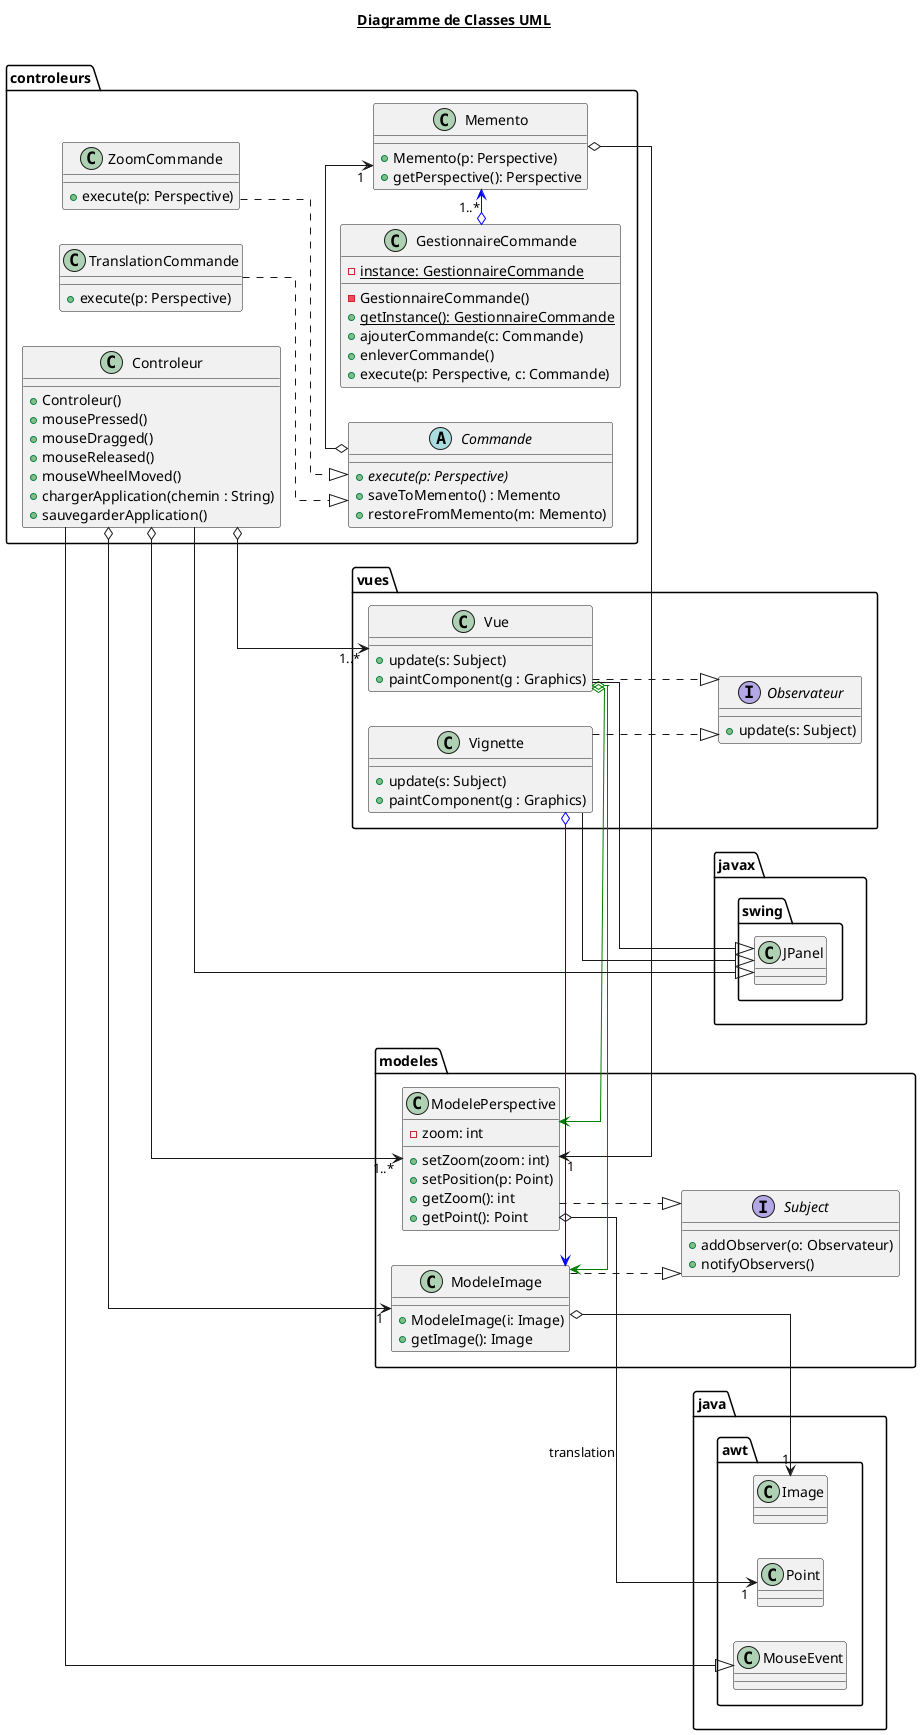 @startuml
left to right direction

skinparam linetype ortho
title __Diagramme de Classes UML__\n


  namespace modeles {
    class modeles.ModeleImage {
      +ModeleImage(i: Image)
      +getImage(): Image
    }
  }

  namespace modeles {
      class modeles.ModelePerspective {
          - zoom: int
          +setZoom(zoom: int)
          +setPosition(p: Point)
          +getZoom(): int
          +getPoint(): Point

      }
    }

namespace modeles {
    interface modeles.Subject {
      + addObserver(o: Observateur)
      + notifyObservers()
    }
}



namespace java.awt {
  class java.awt.Image {}
  class java.awt.Point{}
  class MouseEvent {}
}

modeles.ModeleImage ..|> modeles.Subject
modeles.ModelePerspective ..|> modeles.Subject
modeles.ModeleImage o--> "1" java.awt.Image
modeles.ModelePerspective o-[norank]-> "1" java.awt.Point :  "translation"



namespace vues {
  class vues.Vignette {
        + update(s: Subject)
        + paintComponent(g : Graphics)
  }
}

namespace vues {
  class vues.Vue {
        + update(s: Subject)
        + paintComponent(g : Graphics)
  }
}


namespace vues {
    interface Observateur {
      + update(s: Subject)
    }
}

namespace javax.swing {
  class JPanel {}
}



vues.Vue o-[#green]> modeles.ModeleImage
vues.Vue o-[#green]> modeles.ModelePerspective
vues.Vignette o-[#blue]> modeles.ModeleImage
vues.Vue ..|> vues.Observateur
vues.Vignette ..|> vues.Observateur
vues.Vue --|> javax.swing.JPanel
vues.Vignette --|> javax.swing.JPanel



namespace controleurs {
  class Controleur {
    + Controleur()
    + mousePressed()
    + mouseDragged()
    + mouseReleased()
    + mouseWheelMoved()
    + chargerApplication(chemin : String)
    + sauvegarderApplication()
  }

  abstract Commande {
    {abstract} + execute(p: Perspective)
        + saveToMemento() : Memento
        + restoreFromMemento(m: Memento)
   }

   class  Memento {
    +Memento(p: Perspective)
    +getPerspective(): Perspective
   }

   class ZoomCommande {
+ execute(p: Perspective)
  }
  class TranslationCommande {
  + execute(p: Perspective)
  }

  class GestionnaireCommande {
    {static} - instance: GestionnaireCommande
    - GestionnaireCommande()
    {static} + getInstance(): GestionnaireCommande
    + ajouterCommande(c: Commande)
    + enleverCommande()
    + execute(p: Perspective, c: Commande)

  }

}

controleurs.ZoomCommande ..|> controleurs.Commande
controleurs.TranslationCommande ..|> controleurs.Commande
controleurs.Commande o-> "1" controleurs.Memento
controleurs.Memento o-> "1" modeles.ModelePerspective
controleurs.Controleur --|> java.awt.MouseEvent
controleurs.Controleur o-> "1..*" modeles.ModelePerspective
controleurs.Controleur o-> "1" modeles.ModeleImage
controleurs.GestionnaireCommande o-[#blue]> "1..*" controleurs.Memento
controleurs.Controleur o-> "1..*" vues.Vue
controleurs.Controleur --|> javax.swing.JPanel


@enduml